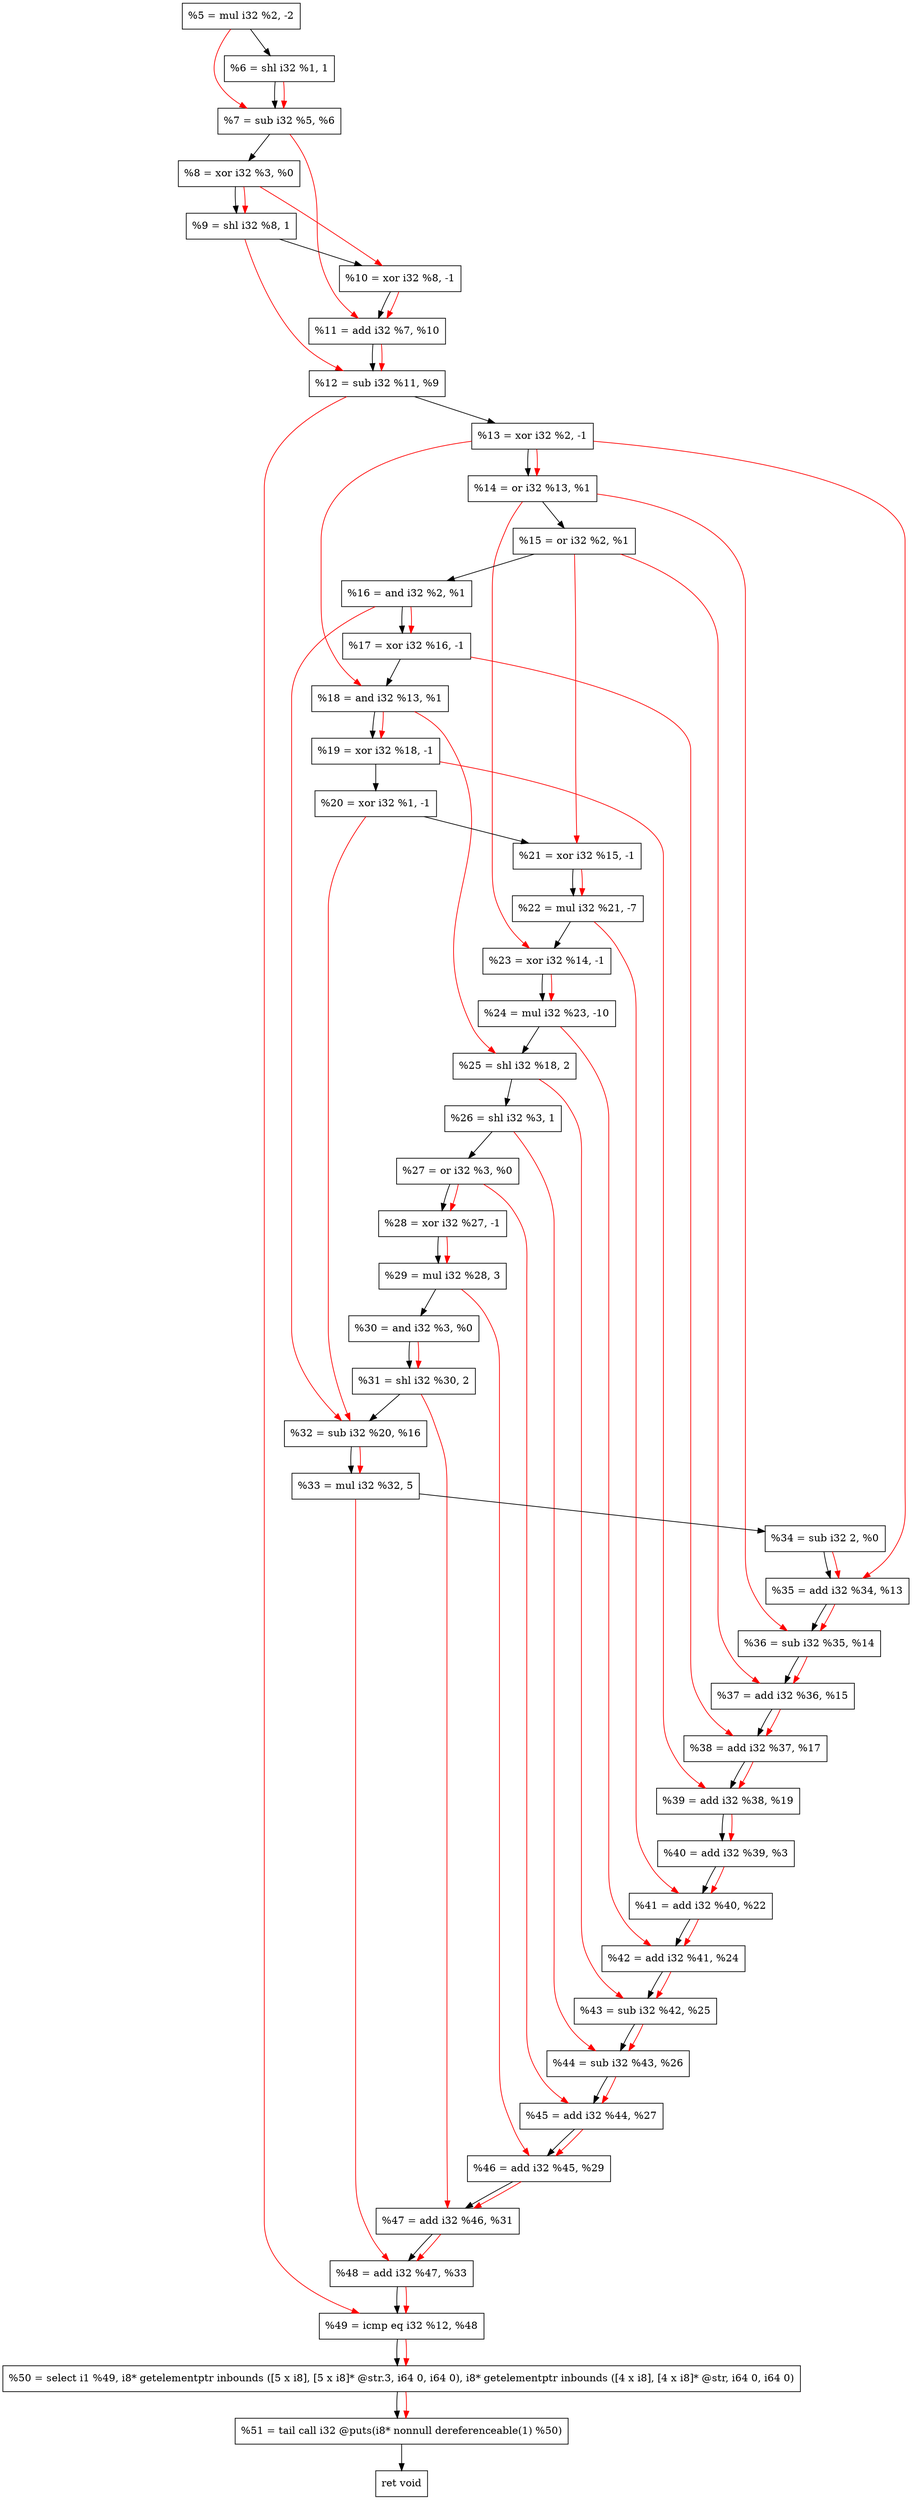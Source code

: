 digraph "DFG for'crackme' function" {
	Node0x148fd20[shape=record, label="  %5 = mul i32 %2, -2"];
	Node0x148fdc0[shape=record, label="  %6 = shl i32 %1, 1"];
	Node0x148fe30[shape=record, label="  %7 = sub i32 %5, %6"];
	Node0x148fea0[shape=record, label="  %8 = xor i32 %3, %0"];
	Node0x148ff10[shape=record, label="  %9 = shl i32 %8, 1"];
	Node0x148ffb0[shape=record, label="  %10 = xor i32 %8, -1"];
	Node0x1490020[shape=record, label="  %11 = add i32 %7, %10"];
	Node0x1490090[shape=record, label="  %12 = sub i32 %11, %9"];
	Node0x1490100[shape=record, label="  %13 = xor i32 %2, -1"];
	Node0x1490170[shape=record, label="  %14 = or i32 %13, %1"];
	Node0x14901e0[shape=record, label="  %15 = or i32 %2, %1"];
	Node0x1490250[shape=record, label="  %16 = and i32 %2, %1"];
	Node0x14902c0[shape=record, label="  %17 = xor i32 %16, -1"];
	Node0x1490330[shape=record, label="  %18 = and i32 %13, %1"];
	Node0x14903a0[shape=record, label="  %19 = xor i32 %18, -1"];
	Node0x1490410[shape=record, label="  %20 = xor i32 %1, -1"];
	Node0x1490480[shape=record, label="  %21 = xor i32 %15, -1"];
	Node0x1490520[shape=record, label="  %22 = mul i32 %21, -7"];
	Node0x1490590[shape=record, label="  %23 = xor i32 %14, -1"];
	Node0x1490630[shape=record, label="  %24 = mul i32 %23, -10"];
	Node0x14906d0[shape=record, label="  %25 = shl i32 %18, 2"];
	Node0x1490740[shape=record, label="  %26 = shl i32 %3, 1"];
	Node0x14907b0[shape=record, label="  %27 = or i32 %3, %0"];
	Node0x1490820[shape=record, label="  %28 = xor i32 %27, -1"];
	Node0x14908c0[shape=record, label="  %29 = mul i32 %28, 3"];
	Node0x1490930[shape=record, label="  %30 = and i32 %3, %0"];
	Node0x14909a0[shape=record, label="  %31 = shl i32 %30, 2"];
	Node0x1490a10[shape=record, label="  %32 = sub i32 %20, %16"];
	Node0x1490cc0[shape=record, label="  %33 = mul i32 %32, 5"];
	Node0x1490d30[shape=record, label="  %34 = sub i32 2, %0"];
	Node0x1490da0[shape=record, label="  %35 = add i32 %34, %13"];
	Node0x1490e10[shape=record, label="  %36 = sub i32 %35, %14"];
	Node0x1490e80[shape=record, label="  %37 = add i32 %36, %15"];
	Node0x1490ef0[shape=record, label="  %38 = add i32 %37, %17"];
	Node0x1490f60[shape=record, label="  %39 = add i32 %38, %19"];
	Node0x1490fd0[shape=record, label="  %40 = add i32 %39, %3"];
	Node0x1491040[shape=record, label="  %41 = add i32 %40, %22"];
	Node0x14910b0[shape=record, label="  %42 = add i32 %41, %24"];
	Node0x1491120[shape=record, label="  %43 = sub i32 %42, %25"];
	Node0x1491190[shape=record, label="  %44 = sub i32 %43, %26"];
	Node0x1491200[shape=record, label="  %45 = add i32 %44, %27"];
	Node0x1491270[shape=record, label="  %46 = add i32 %45, %29"];
	Node0x14912e0[shape=record, label="  %47 = add i32 %46, %31"];
	Node0x1491350[shape=record, label="  %48 = add i32 %47, %33"];
	Node0x14913c0[shape=record, label="  %49 = icmp eq i32 %12, %48"];
	Node0x1430268[shape=record, label="  %50 = select i1 %49, i8* getelementptr inbounds ([5 x i8], [5 x i8]* @str.3, i64 0, i64 0), i8* getelementptr inbounds ([4 x i8], [4 x i8]* @str, i64 0, i64 0)"];
	Node0x1491860[shape=record, label="  %51 = tail call i32 @puts(i8* nonnull dereferenceable(1) %50)"];
	Node0x14918b0[shape=record, label="  ret void"];
	Node0x148fd20 -> Node0x148fdc0;
	Node0x148fdc0 -> Node0x148fe30;
	Node0x148fe30 -> Node0x148fea0;
	Node0x148fea0 -> Node0x148ff10;
	Node0x148ff10 -> Node0x148ffb0;
	Node0x148ffb0 -> Node0x1490020;
	Node0x1490020 -> Node0x1490090;
	Node0x1490090 -> Node0x1490100;
	Node0x1490100 -> Node0x1490170;
	Node0x1490170 -> Node0x14901e0;
	Node0x14901e0 -> Node0x1490250;
	Node0x1490250 -> Node0x14902c0;
	Node0x14902c0 -> Node0x1490330;
	Node0x1490330 -> Node0x14903a0;
	Node0x14903a0 -> Node0x1490410;
	Node0x1490410 -> Node0x1490480;
	Node0x1490480 -> Node0x1490520;
	Node0x1490520 -> Node0x1490590;
	Node0x1490590 -> Node0x1490630;
	Node0x1490630 -> Node0x14906d0;
	Node0x14906d0 -> Node0x1490740;
	Node0x1490740 -> Node0x14907b0;
	Node0x14907b0 -> Node0x1490820;
	Node0x1490820 -> Node0x14908c0;
	Node0x14908c0 -> Node0x1490930;
	Node0x1490930 -> Node0x14909a0;
	Node0x14909a0 -> Node0x1490a10;
	Node0x1490a10 -> Node0x1490cc0;
	Node0x1490cc0 -> Node0x1490d30;
	Node0x1490d30 -> Node0x1490da0;
	Node0x1490da0 -> Node0x1490e10;
	Node0x1490e10 -> Node0x1490e80;
	Node0x1490e80 -> Node0x1490ef0;
	Node0x1490ef0 -> Node0x1490f60;
	Node0x1490f60 -> Node0x1490fd0;
	Node0x1490fd0 -> Node0x1491040;
	Node0x1491040 -> Node0x14910b0;
	Node0x14910b0 -> Node0x1491120;
	Node0x1491120 -> Node0x1491190;
	Node0x1491190 -> Node0x1491200;
	Node0x1491200 -> Node0x1491270;
	Node0x1491270 -> Node0x14912e0;
	Node0x14912e0 -> Node0x1491350;
	Node0x1491350 -> Node0x14913c0;
	Node0x14913c0 -> Node0x1430268;
	Node0x1430268 -> Node0x1491860;
	Node0x1491860 -> Node0x14918b0;
edge [color=red]
	Node0x148fd20 -> Node0x148fe30;
	Node0x148fdc0 -> Node0x148fe30;
	Node0x148fea0 -> Node0x148ff10;
	Node0x148fea0 -> Node0x148ffb0;
	Node0x148fe30 -> Node0x1490020;
	Node0x148ffb0 -> Node0x1490020;
	Node0x1490020 -> Node0x1490090;
	Node0x148ff10 -> Node0x1490090;
	Node0x1490100 -> Node0x1490170;
	Node0x1490250 -> Node0x14902c0;
	Node0x1490100 -> Node0x1490330;
	Node0x1490330 -> Node0x14903a0;
	Node0x14901e0 -> Node0x1490480;
	Node0x1490480 -> Node0x1490520;
	Node0x1490170 -> Node0x1490590;
	Node0x1490590 -> Node0x1490630;
	Node0x1490330 -> Node0x14906d0;
	Node0x14907b0 -> Node0x1490820;
	Node0x1490820 -> Node0x14908c0;
	Node0x1490930 -> Node0x14909a0;
	Node0x1490410 -> Node0x1490a10;
	Node0x1490250 -> Node0x1490a10;
	Node0x1490a10 -> Node0x1490cc0;
	Node0x1490d30 -> Node0x1490da0;
	Node0x1490100 -> Node0x1490da0;
	Node0x1490da0 -> Node0x1490e10;
	Node0x1490170 -> Node0x1490e10;
	Node0x1490e10 -> Node0x1490e80;
	Node0x14901e0 -> Node0x1490e80;
	Node0x1490e80 -> Node0x1490ef0;
	Node0x14902c0 -> Node0x1490ef0;
	Node0x1490ef0 -> Node0x1490f60;
	Node0x14903a0 -> Node0x1490f60;
	Node0x1490f60 -> Node0x1490fd0;
	Node0x1490fd0 -> Node0x1491040;
	Node0x1490520 -> Node0x1491040;
	Node0x1491040 -> Node0x14910b0;
	Node0x1490630 -> Node0x14910b0;
	Node0x14910b0 -> Node0x1491120;
	Node0x14906d0 -> Node0x1491120;
	Node0x1491120 -> Node0x1491190;
	Node0x1490740 -> Node0x1491190;
	Node0x1491190 -> Node0x1491200;
	Node0x14907b0 -> Node0x1491200;
	Node0x1491200 -> Node0x1491270;
	Node0x14908c0 -> Node0x1491270;
	Node0x1491270 -> Node0x14912e0;
	Node0x14909a0 -> Node0x14912e0;
	Node0x14912e0 -> Node0x1491350;
	Node0x1490cc0 -> Node0x1491350;
	Node0x1490090 -> Node0x14913c0;
	Node0x1491350 -> Node0x14913c0;
	Node0x14913c0 -> Node0x1430268;
	Node0x1430268 -> Node0x1491860;
}

